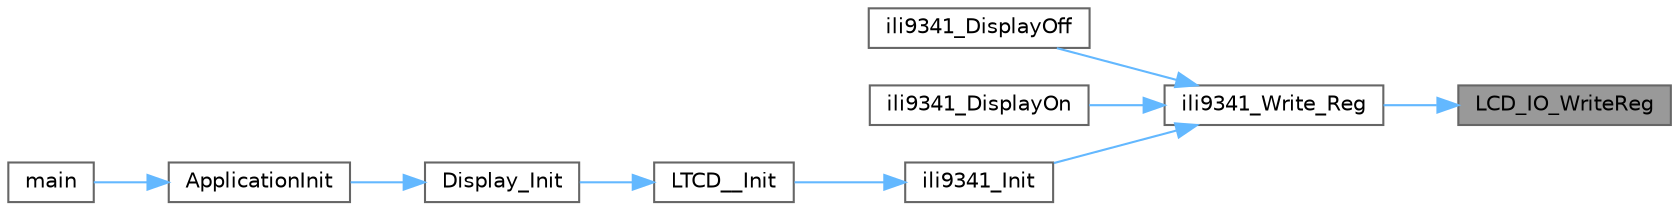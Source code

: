 digraph "LCD_IO_WriteReg"
{
 // LATEX_PDF_SIZE
  bgcolor="transparent";
  edge [fontname=Helvetica,fontsize=10,labelfontname=Helvetica,labelfontsize=10];
  node [fontname=Helvetica,fontsize=10,shape=box,height=0.2,width=0.4];
  rankdir="RL";
  Node1 [id="Node000001",label="LCD_IO_WriteReg",height=0.2,width=0.4,color="gray40", fillcolor="grey60", style="filled", fontcolor="black",tooltip="Writes register address."];
  Node1 -> Node2 [id="edge9_Node000001_Node000002",dir="back",color="steelblue1",style="solid",tooltip=" "];
  Node2 [id="Node000002",label="ili9341_Write_Reg",height=0.2,width=0.4,color="grey40", fillcolor="white", style="filled",URL="$group___i_l_i9341___exported___functions.html#ga4adb2f8560c2addc44f415420f56d783",tooltip="Writes to the selected LCD register."];
  Node2 -> Node3 [id="edge10_Node000002_Node000003",dir="back",color="steelblue1",style="solid",tooltip=" "];
  Node3 [id="Node000003",label="ili9341_DisplayOff",height=0.2,width=0.4,color="grey40", fillcolor="white", style="filled",URL="$ili9341_8c.html#a3c09dd822d1d76312b6143b8adcb00fa",tooltip="Disables the Display."];
  Node2 -> Node4 [id="edge11_Node000002_Node000004",dir="back",color="steelblue1",style="solid",tooltip=" "];
  Node4 [id="Node000004",label="ili9341_DisplayOn",height=0.2,width=0.4,color="grey40", fillcolor="white", style="filled",URL="$ili9341_8c.html#ac3489560fb954b6e4bf5ac24ef99988d",tooltip="Enables the Display."];
  Node2 -> Node5 [id="edge12_Node000002_Node000005",dir="back",color="steelblue1",style="solid",tooltip=" "];
  Node5 [id="Node000005",label="ili9341_Init",height=0.2,width=0.4,color="grey40", fillcolor="white", style="filled",URL="$group___i_l_i9341___exported___functions.html#ga9f53af6ab5b6427655c61ef71fa4a442",tooltip="Power on the LCD."];
  Node5 -> Node6 [id="edge13_Node000005_Node000006",dir="back",color="steelblue1",style="solid",tooltip=" "];
  Node6 [id="Node000006",label="LTCD__Init",height=0.2,width=0.4,color="grey40", fillcolor="white", style="filled",URL="$_l_c_d___driver_8c.html#a2d22c501c8fe2206b5bef8e6c4d4778c",tooltip=" "];
  Node6 -> Node7 [id="edge14_Node000006_Node000007",dir="back",color="steelblue1",style="solid",tooltip=" "];
  Node7 [id="Node000007",label="Display_Init",height=0.2,width=0.4,color="grey40", fillcolor="white", style="filled",URL="$_display_8c.html#a50241dacc3833df7ae8c7a4740b3b9f7",tooltip="initializes the display and touch functionality"];
  Node7 -> Node8 [id="edge15_Node000007_Node000008",dir="back",color="steelblue1",style="solid",tooltip=" "];
  Node8 [id="Node000008",label="ApplicationInit",height=0.2,width=0.4,color="grey40", fillcolor="white", style="filled",URL="$_application_code_8c.html#a784bc21ff799c79e41f61fbb3583d1e9",tooltip=" "];
  Node8 -> Node9 [id="edge16_Node000008_Node000009",dir="back",color="steelblue1",style="solid",tooltip=" "];
  Node9 [id="Node000009",label="main",height=0.2,width=0.4,color="grey40", fillcolor="white", style="filled",URL="$main_8c.html#a840291bc02cba5474a4cb46a9b9566fe",tooltip="The application entry point."];
}
